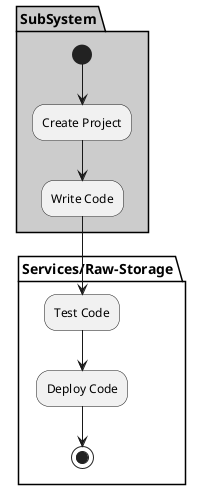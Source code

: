 @startuml

partition "Services/Raw-Storage" {

}

partition SubSystem  #cccccc {
  (*) --> "Create Project"
  --> "Write Code"
}

partition "Services/Raw-Storage" {
  "Write Code" --> "Test Code"
  "Test Code" --> "Deploy Code"
  "Deploy Code" --> (*)
}

@enduml
